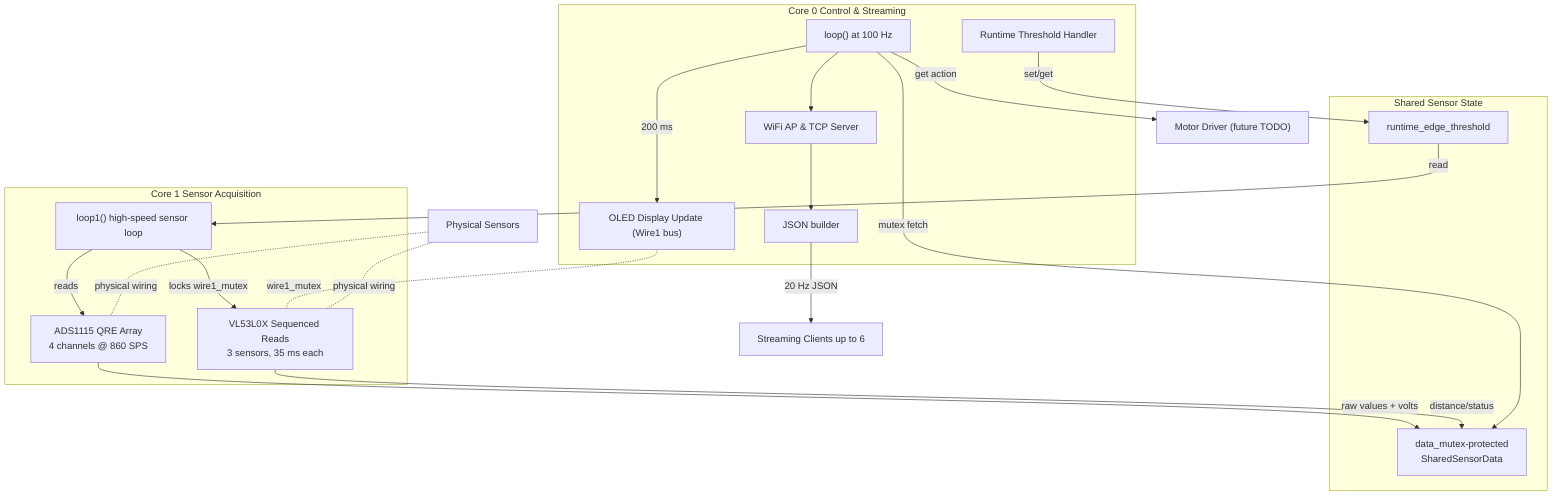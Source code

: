flowchart TD
subgraph Core0["Core 0 Control & Streaming"]
  direction TB
  C0Loop["loop() at 100 Hz"]
  WiFi["WiFi AP & TCP Server"]
  Stream["JSON builder"]
  OLED["OLED Display Update (Wire1 bus)"]
  Command["Runtime Threshold Handler"]
end

subgraph Core1["Core 1 Sensor Acquisition"]
  direction TB
  C1Loop["loop1() high-speed sensor loop"]
  IR["ADS1115 QRE Array
4 channels @ 860 SPS"]
  ToFSeq["VL53L0X Sequenced Reads
3 sensors, 35 ms each"]
end

subgraph Shared["Shared Sensor State"]
  direction TB
  SharedData["data_mutex-protected
SharedSensorData"]
  Threshold["runtime_edge_threshold"]
end

Sensors["Physical Sensors"]
Motors["Motor Driver (future TODO)"]
Clients["Streaming Clients up to 6"]

C1Loop -->|"reads"| IR
C1Loop -->|"locks wire1_mutex"| ToFSeq
IR -->|"raw values + volts"| SharedData
ToFSeq -->|"distance/status"| SharedData
C0Loop -->|"mutex fetch"| SharedData
Command -->|"set/get"| Threshold
Threshold -->|"read"| C1Loop
C0Loop --> WiFi
WiFi --> Stream
Stream -->|"20 Hz JSON"| Clients
C0Loop -->|"get action"| Motors
C0Loop -->|"200 ms"| OLED
OLED -. "wire1_mutex" .- ToFSeq
Sensors -. "physical wiring" .- IR
Sensors -. "physical wiring" .- ToFSeq